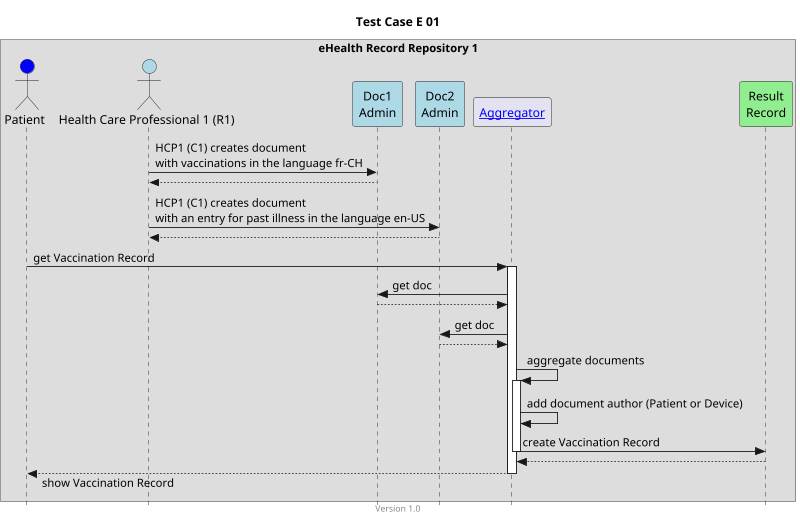 @startuml
title Test Case E 01
footer Version 1.0
skinparam responseMessageBelowArrow true
skinparam style strictuml
scale max 800 width


box "eHealth Record Repository 1"
actor "Patient" as PAT #blue
actor "Health Care Professional 1 (R1)" as HCP1_C1 #lightblue
participant "Doc1\nAdmin" as Doc1 #lightblue
participant "Doc2\nAdmin" as Doc2 #lightblue
participant "[[aggregator.html Aggregator]]" as AGG
participant "Result\nRecord" as RES #lightgreen
end box

HCP1_C1 -> Doc1: HCP1 (C1) creates document\nwith vaccinations in the language fr-CH
HCP1_C1 <-- Doc1

HCP1_C1 -> Doc2: HCP1 (C1) creates document\nwith an entry for past illness in the language en-US
HCP1_C1 <-- Doc2

PAT -> AGG: get Vaccination Record
activate AGG

AGG -> Doc1: get doc
AGG <-- Doc1

AGG -> Doc2: get doc
AGG <-- Doc2
 
AGG -> AGG: aggregate documents 
activate AGG
AGG -> AGG: add document author (Patient or Device)
AGG -> RES: create Vaccination Record
deactivate AGG
AGG <-- RES

PAT <-- AGG: show Vaccination Record
deactivate AGG


@enduml
